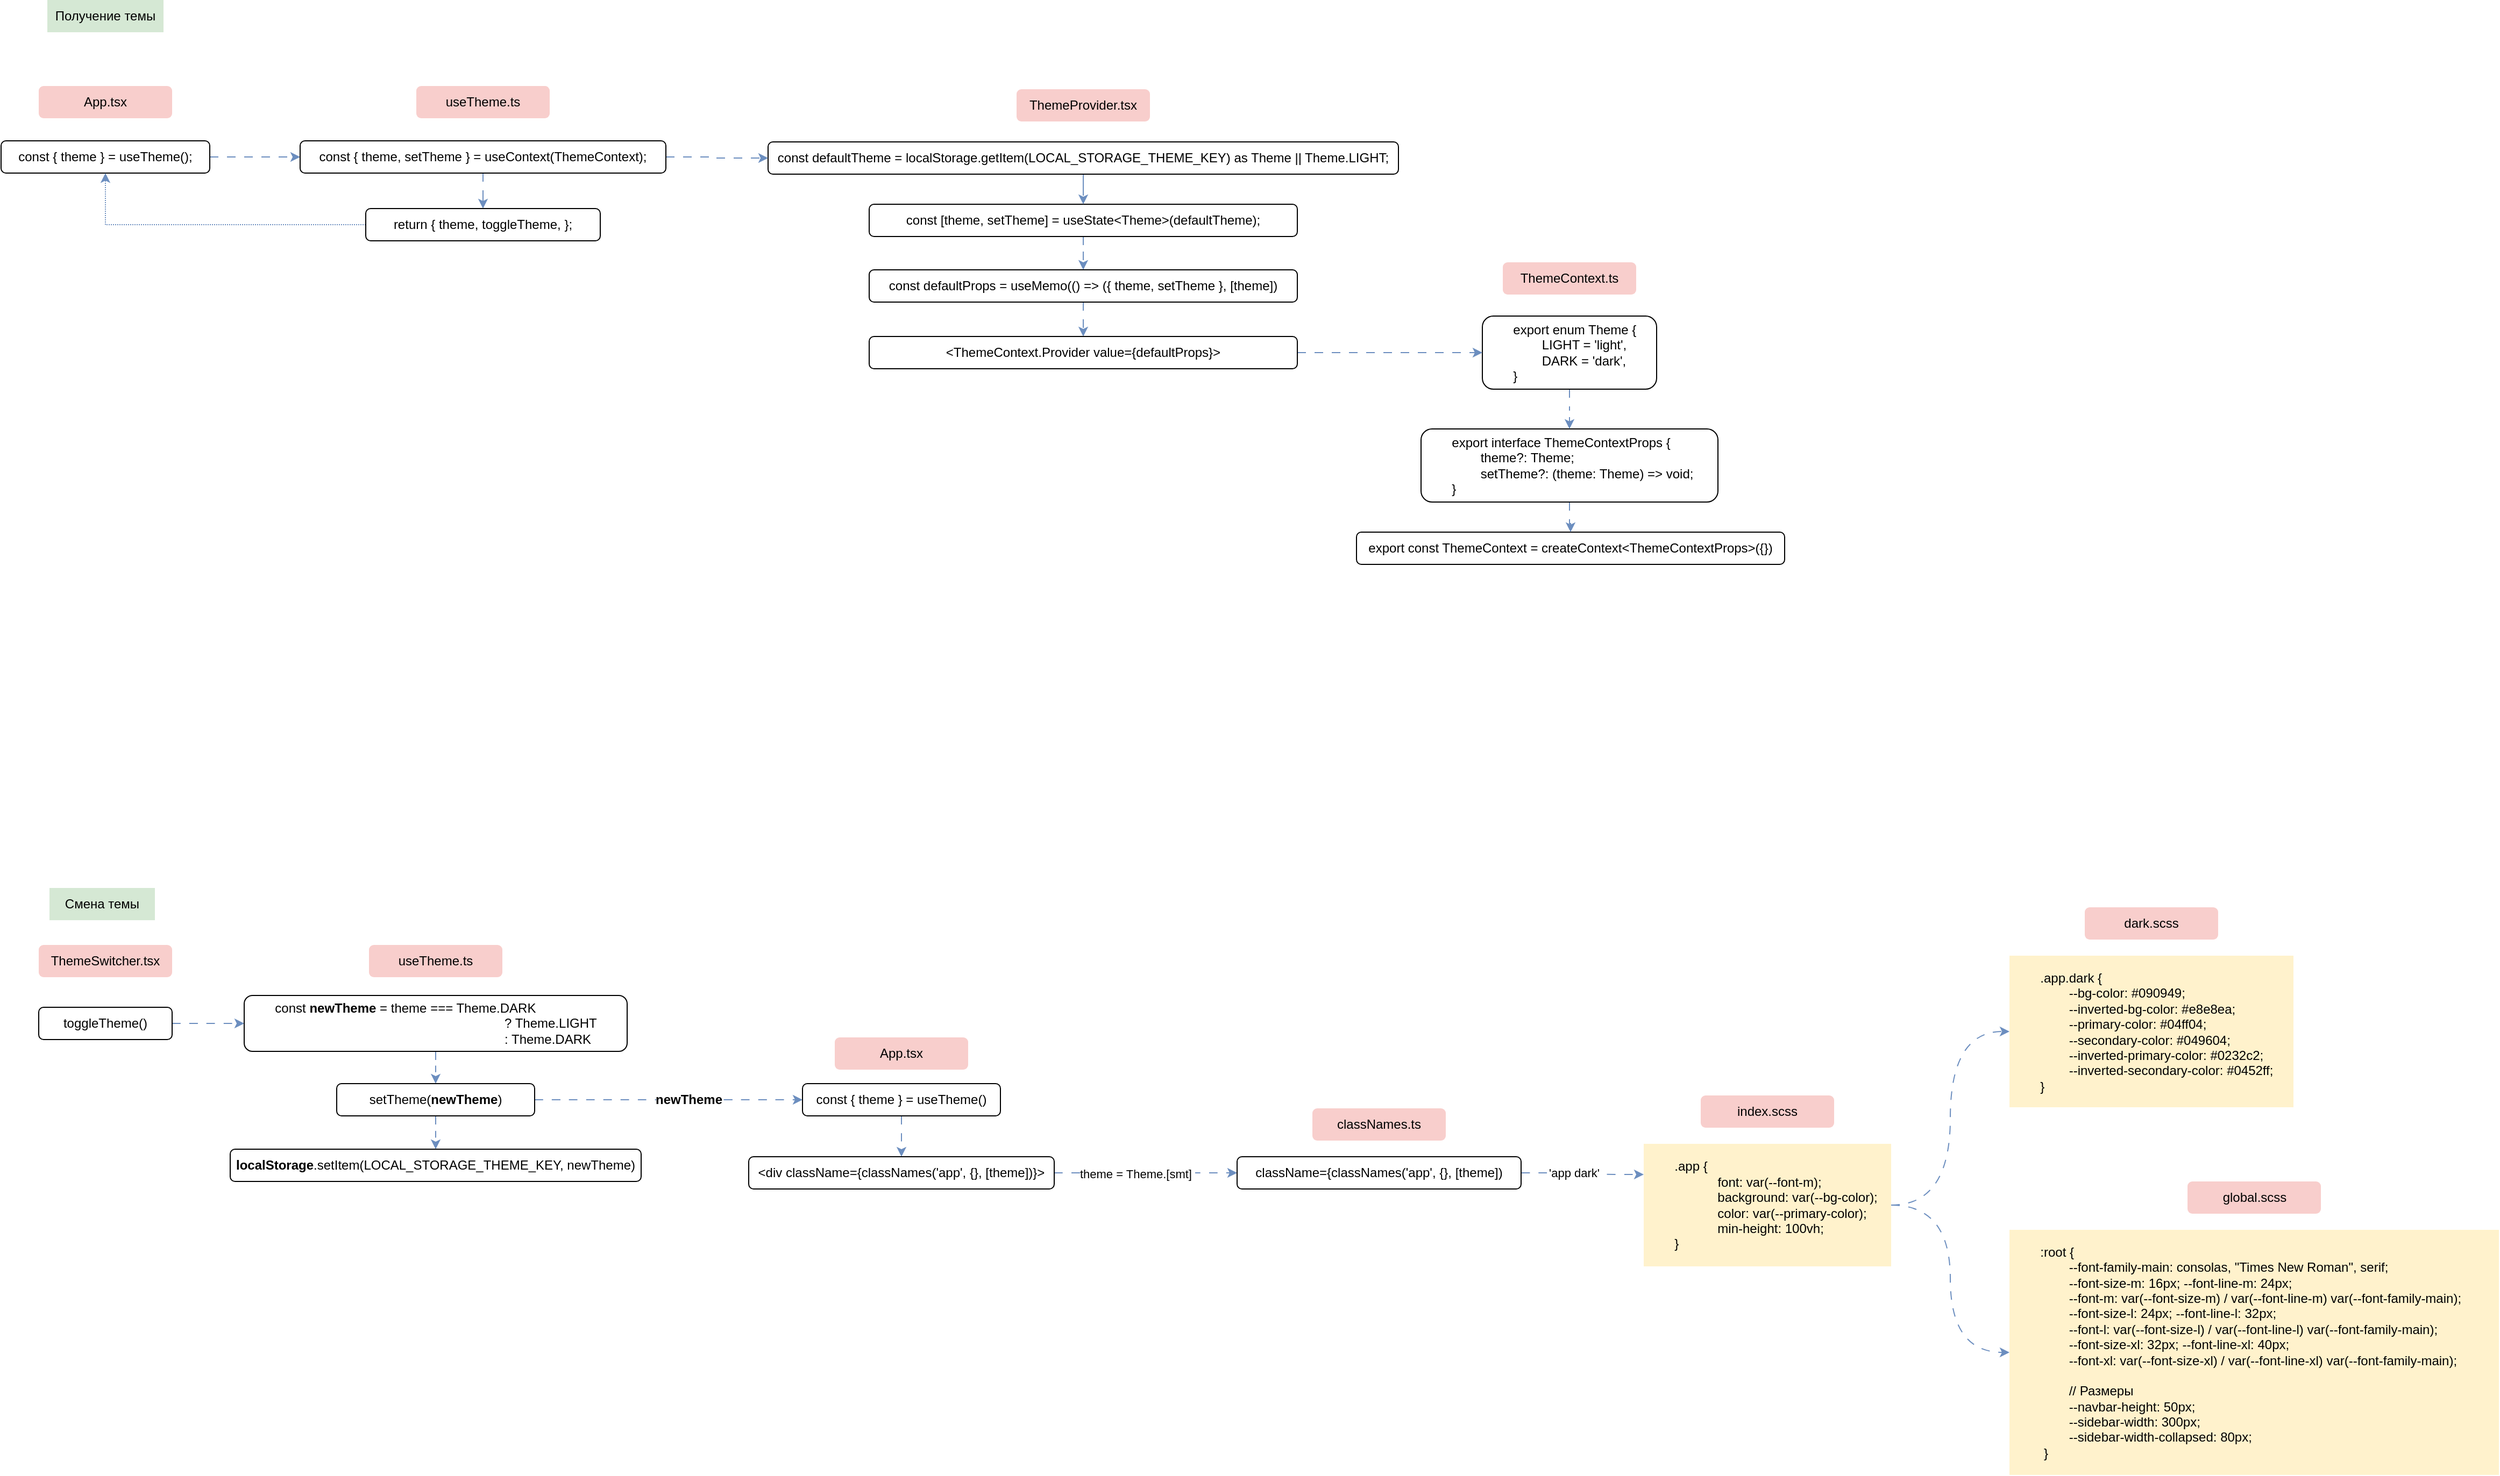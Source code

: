 <mxfile version="22.1.0" type="github" pages="2">
  <diagram name="Themes" id="SAb5eQocV6z7SgWIaTcl">
    <mxGraphModel dx="3268" dy="2310" grid="0" gridSize="10" guides="1" tooltips="1" connect="1" arrows="1" fold="1" page="0" pageScale="1" pageWidth="827" pageHeight="1169" math="0" shadow="0">
      <root>
        <mxCell id="0" />
        <mxCell id="1" parent="0" />
        <mxCell id="2iayjj1OqmgtFofdx8OK-1" value="ThemeSwitcher.tsx" style="text;html=1;strokeColor=none;fillColor=#f8cecc;align=center;verticalAlign=middle;whiteSpace=wrap;rounded=1;" parent="1" vertex="1">
          <mxGeometry x="13" y="423" width="124" height="30" as="geometry" />
        </mxCell>
        <mxCell id="2iayjj1OqmgtFofdx8OK-5" style="edgeStyle=orthogonalEdgeStyle;rounded=0;orthogonalLoop=1;jettySize=auto;html=1;entryX=0;entryY=0.5;entryDx=0;entryDy=0;curved=1;dashed=1;dashPattern=8 8;fillColor=#dae8fc;strokeColor=#6c8ebf;" parent="1" source="2iayjj1OqmgtFofdx8OK-2" target="2iayjj1OqmgtFofdx8OK-4" edge="1">
          <mxGeometry relative="1" as="geometry" />
        </mxCell>
        <mxCell id="2iayjj1OqmgtFofdx8OK-2" value="toggleTheme()" style="text;html=1;align=center;verticalAlign=middle;whiteSpace=wrap;rounded=1;strokeColor=default;" parent="1" vertex="1">
          <mxGeometry x="13" y="481" width="124" height="30" as="geometry" />
        </mxCell>
        <mxCell id="2iayjj1OqmgtFofdx8OK-3" value="useTheme.ts" style="text;html=1;strokeColor=none;fillColor=#f8cecc;align=center;verticalAlign=middle;whiteSpace=wrap;rounded=1;" parent="1" vertex="1">
          <mxGeometry x="320" y="423" width="124" height="30" as="geometry" />
        </mxCell>
        <mxCell id="2iayjj1OqmgtFofdx8OK-7" style="edgeStyle=orthogonalEdgeStyle;shape=connector;curved=1;rounded=0;orthogonalLoop=1;jettySize=auto;html=1;entryX=0.5;entryY=0;entryDx=0;entryDy=0;dashed=1;dashPattern=8 8;labelBackgroundColor=default;strokeColor=#6c8ebf;align=center;verticalAlign=middle;fontFamily=Helvetica;fontSize=11;fontColor=default;endArrow=classic;fillColor=#dae8fc;" parent="1" source="2iayjj1OqmgtFofdx8OK-4" target="2iayjj1OqmgtFofdx8OK-6" edge="1">
          <mxGeometry relative="1" as="geometry" />
        </mxCell>
        <mxCell id="2iayjj1OqmgtFofdx8OK-4" value="&lt;span style=&quot;white-space: pre;&quot;&gt;&#x9;&lt;/span&gt;const &lt;b&gt;newTheme&lt;/b&gt; = theme === Theme.DARK &lt;br&gt;&lt;span style=&quot;white-space: pre;&quot;&gt;&#x9;&lt;/span&gt;&lt;span style=&quot;white-space: pre;&quot;&gt;&#x9;&lt;/span&gt;&lt;span style=&quot;white-space: pre;&quot;&gt;&#x9;&lt;/span&gt;&lt;span style=&quot;white-space: pre;&quot;&gt;&#x9;&lt;/span&gt;&lt;span style=&quot;white-space: pre;&quot;&gt;&#x9;&lt;/span&gt;&lt;span style=&quot;white-space: pre;&quot;&gt;&#x9;&lt;/span&gt;&lt;span style=&quot;white-space: pre;&quot;&gt;&#x9;&lt;/span&gt;&lt;span style=&quot;white-space: pre;&quot;&gt;&#x9;&lt;span style=&quot;white-space: pre;&quot;&gt;&#x9;&lt;/span&gt;&lt;/span&gt;? Theme.LIGHT &lt;br&gt;&lt;span style=&quot;white-space: pre;&quot;&gt;&#x9;&lt;/span&gt;&lt;span style=&quot;white-space: pre;&quot;&gt;&#x9;&lt;/span&gt;&lt;span style=&quot;white-space: pre;&quot;&gt;&#x9;&lt;/span&gt;&lt;span style=&quot;white-space: pre;&quot;&gt;&#x9;&lt;/span&gt;&lt;span style=&quot;white-space: pre;&quot;&gt;&#x9;&lt;/span&gt;&lt;span style=&quot;white-space: pre;&quot;&gt;&#x9;&lt;/span&gt;&lt;span style=&quot;white-space: pre;&quot;&gt;&#x9;&lt;/span&gt;&lt;span style=&quot;white-space: pre;&quot;&gt;&#x9;&lt;/span&gt;&lt;span style=&quot;white-space: pre;&quot;&gt;&#x9;&lt;/span&gt;: Theme.DARK" style="text;html=1;align=left;verticalAlign=middle;whiteSpace=wrap;rounded=1;strokeColor=default;" parent="1" vertex="1">
          <mxGeometry x="204" y="470" width="356" height="52" as="geometry" />
        </mxCell>
        <mxCell id="2iayjj1OqmgtFofdx8OK-9" style="edgeStyle=orthogonalEdgeStyle;shape=connector;curved=1;rounded=0;orthogonalLoop=1;jettySize=auto;html=1;entryX=0.5;entryY=0;entryDx=0;entryDy=0;dashed=1;dashPattern=8 8;labelBackgroundColor=default;strokeColor=#6c8ebf;align=center;verticalAlign=middle;fontFamily=Helvetica;fontSize=11;fontColor=default;endArrow=classic;fillColor=#dae8fc;" parent="1" source="2iayjj1OqmgtFofdx8OK-6" target="2iayjj1OqmgtFofdx8OK-8" edge="1">
          <mxGeometry relative="1" as="geometry" />
        </mxCell>
        <mxCell id="2iayjj1OqmgtFofdx8OK-13" style="edgeStyle=orthogonalEdgeStyle;shape=connector;curved=1;rounded=0;orthogonalLoop=1;jettySize=auto;html=1;entryX=0;entryY=0.5;entryDx=0;entryDy=0;dashed=1;dashPattern=8 8;labelBackgroundColor=default;strokeColor=#6c8ebf;align=center;verticalAlign=middle;fontFamily=Helvetica;fontSize=11;fontColor=default;endArrow=classic;fillColor=#dae8fc;" parent="1" source="2iayjj1OqmgtFofdx8OK-6" target="2iayjj1OqmgtFofdx8OK-12" edge="1">
          <mxGeometry relative="1" as="geometry" />
        </mxCell>
        <mxCell id="2iayjj1OqmgtFofdx8OK-14" value="&lt;b style=&quot;border-color: var(--border-color); font-size: 12px;&quot;&gt;newTheme&lt;/b&gt;" style="edgeLabel;html=1;align=center;verticalAlign=middle;resizable=0;points=[];fontSize=11;fontFamily=Helvetica;fontColor=default;" parent="2iayjj1OqmgtFofdx8OK-13" vertex="1" connectable="0">
          <mxGeometry x="0.145" y="2" relative="1" as="geometry">
            <mxPoint y="2" as="offset" />
          </mxGeometry>
        </mxCell>
        <mxCell id="2iayjj1OqmgtFofdx8OK-6" value="setTheme(&lt;b&gt;newTheme&lt;/b&gt;)" style="text;html=1;align=center;verticalAlign=middle;whiteSpace=wrap;rounded=1;strokeColor=default;" parent="1" vertex="1">
          <mxGeometry x="290" y="552" width="184" height="30" as="geometry" />
        </mxCell>
        <mxCell id="2iayjj1OqmgtFofdx8OK-8" value="&lt;b&gt;localStorage&lt;/b&gt;.setItem(LOCAL_STORAGE_THEME_KEY, newTheme)" style="text;html=1;align=center;verticalAlign=middle;whiteSpace=wrap;rounded=1;strokeColor=default;" parent="1" vertex="1">
          <mxGeometry x="191" y="613" width="382" height="30" as="geometry" />
        </mxCell>
        <mxCell id="2iayjj1OqmgtFofdx8OK-10" value="Смена темы" style="text;html=1;strokeColor=none;fillColor=#d5e8d4;align=center;verticalAlign=middle;whiteSpace=wrap;rounded=0;" parent="1" vertex="1">
          <mxGeometry x="23" y="370" width="98" height="30" as="geometry" />
        </mxCell>
        <mxCell id="2iayjj1OqmgtFofdx8OK-11" value="App.tsx" style="text;html=1;strokeColor=none;fillColor=#f8cecc;align=center;verticalAlign=middle;whiteSpace=wrap;rounded=1;" parent="1" vertex="1">
          <mxGeometry x="753" y="509" width="124" height="30" as="geometry" />
        </mxCell>
        <mxCell id="2iayjj1OqmgtFofdx8OK-16" style="edgeStyle=orthogonalEdgeStyle;shape=connector;curved=1;rounded=0;orthogonalLoop=1;jettySize=auto;html=1;entryX=0.5;entryY=0;entryDx=0;entryDy=0;dashed=1;dashPattern=8 8;labelBackgroundColor=default;strokeColor=#6c8ebf;align=center;verticalAlign=middle;fontFamily=Helvetica;fontSize=11;fontColor=default;endArrow=classic;fillColor=#dae8fc;" parent="1" source="2iayjj1OqmgtFofdx8OK-12" target="2iayjj1OqmgtFofdx8OK-15" edge="1">
          <mxGeometry relative="1" as="geometry" />
        </mxCell>
        <mxCell id="2iayjj1OqmgtFofdx8OK-12" value="const { theme } = useTheme()" style="text;html=1;align=center;verticalAlign=middle;whiteSpace=wrap;rounded=1;strokeColor=default;" parent="1" vertex="1">
          <mxGeometry x="723" y="552" width="184" height="30" as="geometry" />
        </mxCell>
        <mxCell id="2iayjj1OqmgtFofdx8OK-19" style="edgeStyle=orthogonalEdgeStyle;shape=connector;curved=1;rounded=0;orthogonalLoop=1;jettySize=auto;html=1;entryX=0;entryY=0.5;entryDx=0;entryDy=0;dashed=1;dashPattern=8 8;labelBackgroundColor=default;strokeColor=#6c8ebf;align=center;verticalAlign=middle;fontFamily=Helvetica;fontSize=11;fontColor=default;endArrow=classic;fillColor=#dae8fc;" parent="1" source="2iayjj1OqmgtFofdx8OK-15" target="2iayjj1OqmgtFofdx8OK-18" edge="1">
          <mxGeometry relative="1" as="geometry" />
        </mxCell>
        <mxCell id="2iayjj1OqmgtFofdx8OK-20" value="theme = Theme.[smt]&amp;nbsp;" style="edgeLabel;html=1;align=center;verticalAlign=middle;resizable=0;points=[];fontSize=11;fontFamily=Helvetica;fontColor=default;" parent="2iayjj1OqmgtFofdx8OK-19" vertex="1" connectable="0">
          <mxGeometry x="-0.097" y="-1" relative="1" as="geometry">
            <mxPoint as="offset" />
          </mxGeometry>
        </mxCell>
        <mxCell id="2iayjj1OqmgtFofdx8OK-15" value="&amp;lt;div className={classNames(&#39;app&#39;, {}, [theme])}&amp;gt;" style="text;html=1;align=center;verticalAlign=middle;whiteSpace=wrap;rounded=1;strokeColor=default;" parent="1" vertex="1">
          <mxGeometry x="673" y="620" width="284" height="30" as="geometry" />
        </mxCell>
        <mxCell id="2iayjj1OqmgtFofdx8OK-17" value="classNames.ts" style="text;html=1;strokeColor=none;fillColor=#f8cecc;align=center;verticalAlign=middle;whiteSpace=wrap;rounded=1;" parent="1" vertex="1">
          <mxGeometry x="1197" y="575" width="124" height="30" as="geometry" />
        </mxCell>
        <mxCell id="2iayjj1OqmgtFofdx8OK-32" style="edgeStyle=orthogonalEdgeStyle;shape=connector;curved=1;rounded=0;orthogonalLoop=1;jettySize=auto;html=1;entryX=0;entryY=0.25;entryDx=0;entryDy=0;dashed=1;dashPattern=8 8;labelBackgroundColor=default;strokeColor=#6c8ebf;align=center;verticalAlign=middle;fontFamily=Helvetica;fontSize=11;fontColor=default;endArrow=classic;fillColor=#dae8fc;" parent="1" source="2iayjj1OqmgtFofdx8OK-18" target="2iayjj1OqmgtFofdx8OK-31" edge="1">
          <mxGeometry relative="1" as="geometry" />
        </mxCell>
        <mxCell id="2iayjj1OqmgtFofdx8OK-33" value="&#39;app dark&#39;" style="edgeLabel;html=1;align=center;verticalAlign=middle;resizable=0;points=[];fontSize=11;fontFamily=Helvetica;fontColor=default;" parent="2iayjj1OqmgtFofdx8OK-32" vertex="1" connectable="0">
          <mxGeometry x="-0.441" relative="1" as="geometry">
            <mxPoint x="16" as="offset" />
          </mxGeometry>
        </mxCell>
        <mxCell id="2iayjj1OqmgtFofdx8OK-18" value="className={classNames(&#39;app&#39;, {}, [theme])" style="text;html=1;align=center;verticalAlign=middle;whiteSpace=wrap;rounded=1;strokeColor=default;" parent="1" vertex="1">
          <mxGeometry x="1127" y="620" width="264" height="30" as="geometry" />
        </mxCell>
        <mxCell id="2iayjj1OqmgtFofdx8OK-24" value="dark.scss" style="text;html=1;strokeColor=none;fillColor=#f8cecc;align=center;verticalAlign=middle;whiteSpace=wrap;rounded=1;" parent="1" vertex="1">
          <mxGeometry x="1915" y="388" width="124" height="30" as="geometry" />
        </mxCell>
        <mxCell id="2iayjj1OqmgtFofdx8OK-25" value="&lt;span style=&quot;white-space: pre;&quot;&gt;&#x9;&lt;/span&gt;.app.dark { &lt;br&gt;&lt;span style=&quot;white-space: pre;&quot;&gt;&#x9;&lt;/span&gt;&lt;span style=&quot;white-space: pre;&quot;&gt;&#x9;&lt;/span&gt;--bg-color: #090949; &lt;br&gt;&lt;span style=&quot;white-space: pre;&quot;&gt;&#x9;&lt;/span&gt;&lt;span style=&quot;white-space: pre;&quot;&gt;&#x9;&lt;/span&gt;--inverted-bg-color: #e8e8ea; &lt;br&gt;&lt;span style=&quot;white-space: pre;&quot;&gt;&#x9;&lt;/span&gt;&lt;span style=&quot;white-space: pre;&quot;&gt;&#x9;&lt;/span&gt;--primary-color: #04ff04; &lt;br&gt;&lt;span style=&quot;white-space: pre;&quot;&gt;&#x9;&lt;/span&gt;&lt;span style=&quot;white-space: pre;&quot;&gt;&#x9;&lt;/span&gt;--secondary-color: #049604; &lt;br&gt;&lt;span style=&quot;white-space: pre;&quot;&gt;&#x9;&lt;/span&gt;&lt;span style=&quot;white-space: pre;&quot;&gt;&#x9;&lt;/span&gt;--inverted-primary-color: #0232c2; &lt;br&gt;&lt;span style=&quot;white-space: pre;&quot;&gt;&#x9;&lt;/span&gt;&lt;span style=&quot;white-space: pre;&quot;&gt;&#x9;&lt;/span&gt;--inverted-secondary-color: #0452ff; &lt;br&gt;&lt;span style=&quot;white-space: pre;&quot;&gt;&#x9;&lt;/span&gt;}" style="text;html=1;strokeColor=none;fillColor=#fff2cc;align=left;verticalAlign=middle;whiteSpace=wrap;rounded=0;" parent="1" vertex="1">
          <mxGeometry x="1845" y="433" width="264" height="141" as="geometry" />
        </mxCell>
        <mxCell id="2iayjj1OqmgtFofdx8OK-29" value="index.scss" style="text;html=1;strokeColor=none;fillColor=#f8cecc;align=center;verticalAlign=middle;whiteSpace=wrap;rounded=1;" parent="1" vertex="1">
          <mxGeometry x="1558" y="563" width="124" height="30" as="geometry" />
        </mxCell>
        <mxCell id="2iayjj1OqmgtFofdx8OK-34" style="edgeStyle=orthogonalEdgeStyle;shape=connector;curved=1;rounded=0;orthogonalLoop=1;jettySize=auto;html=1;entryX=0;entryY=0.5;entryDx=0;entryDy=0;dashed=1;dashPattern=8 8;labelBackgroundColor=default;strokeColor=#6c8ebf;align=center;verticalAlign=middle;fontFamily=Helvetica;fontSize=11;fontColor=default;endArrow=classic;fillColor=#dae8fc;" parent="1" source="2iayjj1OqmgtFofdx8OK-31" target="2iayjj1OqmgtFofdx8OK-25" edge="1">
          <mxGeometry relative="1" as="geometry" />
        </mxCell>
        <mxCell id="2iayjj1OqmgtFofdx8OK-37" style="edgeStyle=orthogonalEdgeStyle;shape=connector;curved=1;rounded=0;orthogonalLoop=1;jettySize=auto;html=1;entryX=0;entryY=0.5;entryDx=0;entryDy=0;dashed=1;dashPattern=8 8;labelBackgroundColor=default;strokeColor=#6c8ebf;align=center;verticalAlign=middle;fontFamily=Helvetica;fontSize=11;fontColor=default;endArrow=classic;fillColor=#dae8fc;" parent="1" source="2iayjj1OqmgtFofdx8OK-31" target="2iayjj1OqmgtFofdx8OK-35" edge="1">
          <mxGeometry relative="1" as="geometry" />
        </mxCell>
        <mxCell id="2iayjj1OqmgtFofdx8OK-31" value="&lt;span style=&quot;white-space: pre;&quot;&gt;&#x9;&lt;/span&gt;.app { &lt;br&gt;&lt;blockquote style=&quot;margin: 0 0 0 40px; border: none; padding: 0px;&quot;&gt;&lt;span style=&quot;&quot;&gt;&lt;span style=&quot;white-space: pre;&quot;&gt;&amp;nbsp;&amp;nbsp;&amp;nbsp;&amp;nbsp;&lt;/span&gt;&lt;/span&gt;&lt;span style=&quot;&quot;&gt;&lt;span style=&quot;white-space: pre;&quot;&gt;&amp;nbsp;&amp;nbsp;&amp;nbsp;&amp;nbsp;&lt;/span&gt;&lt;/span&gt;font: var(--font-m);&lt;br&gt; &lt;span style=&quot;white-space: pre;&quot;&gt;&#x9;&lt;/span&gt;background: var(--bg-color);&lt;br&gt; &lt;span style=&quot;white-space: pre;&quot;&gt;&#x9;&lt;/span&gt;color: var(--primary-color);&lt;br&gt; &lt;span style=&quot;white-space: pre;&quot;&gt;&#x9;&lt;/span&gt;min-height: 100vh;&lt;/blockquote&gt;&lt;span style=&quot;white-space: pre;&quot;&gt;&#x9;&lt;/span&gt;}" style="text;html=1;strokeColor=none;fillColor=#fff2cc;align=left;verticalAlign=middle;whiteSpace=wrap;rounded=0;" parent="1" vertex="1">
          <mxGeometry x="1505" y="608" width="230" height="114" as="geometry" />
        </mxCell>
        <mxCell id="2iayjj1OqmgtFofdx8OK-35" value="&lt;span style=&quot;white-space: pre;&quot;&gt;&#x9;&lt;/span&gt;:root { &lt;br&gt;&lt;span style=&quot;white-space: pre;&quot;&gt;&#x9;&lt;/span&gt;&lt;span style=&quot;white-space: pre;&quot;&gt;&#x9;&lt;/span&gt;--font-family-main: consolas, &quot;Times New Roman&quot;, serif; &lt;br&gt;&lt;span style=&quot;white-space: pre;&quot;&gt;&#x9;&lt;/span&gt;&lt;span style=&quot;white-space: pre;&quot;&gt;&#x9;&lt;/span&gt;--font-size-m: 16px; --font-line-m: 24px; &lt;br&gt;&lt;span style=&quot;white-space: pre;&quot;&gt;&#x9;&lt;/span&gt;&lt;span style=&quot;white-space: pre;&quot;&gt;&#x9;&lt;/span&gt;--font-m: var(--font-size-m) / var(--font-line-m) var(--font-family-main); &lt;br&gt;&lt;span style=&quot;white-space: pre;&quot;&gt;&#x9;&lt;/span&gt;&lt;span style=&quot;white-space: pre;&quot;&gt;&#x9;&lt;/span&gt;--font-size-l: 24px; --font-line-l: 32px; &lt;br&gt;&lt;span style=&quot;white-space: pre;&quot;&gt;&#x9;&lt;/span&gt;&lt;span style=&quot;white-space: pre;&quot;&gt;&#x9;&lt;/span&gt;--font-l: var(--font-size-l) / var(--font-line-l) var(--font-family-main); &lt;br&gt;&lt;span style=&quot;white-space: pre;&quot;&gt;&#x9;&lt;/span&gt;&lt;span style=&quot;white-space: pre;&quot;&gt;&#x9;&lt;/span&gt;--font-size-xl: 32px; --font-line-xl: 40px; &lt;br&gt;&lt;span style=&quot;white-space: pre;&quot;&gt;&#x9;&lt;/span&gt;&lt;span style=&quot;white-space: pre;&quot;&gt;&#x9;&lt;/span&gt;--font-xl: var(--font-size-xl) / var(--font-line-xl) var(--font-family-main); &lt;br&gt;&lt;br&gt;&lt;span style=&quot;white-space: pre;&quot;&gt;&#x9;&lt;/span&gt;&lt;span style=&quot;white-space: pre;&quot;&gt;&#x9;&lt;/span&gt;// Размеры &lt;br&gt;&lt;span style=&quot;white-space: pre;&quot;&gt;&#x9;&lt;/span&gt;&lt;span style=&quot;white-space: pre;&quot;&gt;&#x9;&lt;/span&gt;--navbar-height: 50px; &lt;br&gt;&lt;span style=&quot;white-space: pre;&quot;&gt;&#x9;&lt;/span&gt;&lt;span style=&quot;white-space: pre;&quot;&gt;&#x9;&lt;/span&gt;--sidebar-width: 300px; &lt;br&gt;&lt;span style=&quot;white-space: pre;&quot;&gt;&#x9;&lt;/span&gt;&lt;span style=&quot;white-space: pre;&quot;&gt;&#x9;&lt;/span&gt;--sidebar-width-collapsed: 80px;&lt;br&gt;&lt;span style=&quot;white-space: pre;&quot;&gt;&#x9;&lt;/span&gt;&amp;nbsp;}" style="text;html=1;strokeColor=none;fillColor=#fff2cc;align=left;verticalAlign=middle;whiteSpace=wrap;rounded=0;" parent="1" vertex="1">
          <mxGeometry x="1845" y="688" width="455" height="228" as="geometry" />
        </mxCell>
        <mxCell id="2iayjj1OqmgtFofdx8OK-36" value="global.scss" style="text;html=1;strokeColor=none;fillColor=#f8cecc;align=center;verticalAlign=middle;whiteSpace=wrap;rounded=1;" parent="1" vertex="1">
          <mxGeometry x="2010.5" y="643" width="124" height="30" as="geometry" />
        </mxCell>
        <mxCell id="2iayjj1OqmgtFofdx8OK-38" value="Получение темы" style="text;html=1;strokeColor=none;fillColor=#d5e8d4;align=center;verticalAlign=middle;whiteSpace=wrap;rounded=0;" parent="1" vertex="1">
          <mxGeometry x="21" y="-456" width="108" height="30" as="geometry" />
        </mxCell>
        <mxCell id="cvOysCxhI57CH793qs8D-2" value="ThemeContext.ts" style="text;html=1;strokeColor=none;fillColor=#f8cecc;align=center;verticalAlign=middle;whiteSpace=wrap;rounded=1;" parent="1" vertex="1">
          <mxGeometry x="1374" y="-212" width="124" height="30" as="geometry" />
        </mxCell>
        <mxCell id="cvOysCxhI57CH793qs8D-5" value="export const ThemeContext = createContext&amp;lt;ThemeContextProps&amp;gt;({})" style="text;html=1;align=center;verticalAlign=middle;whiteSpace=wrap;rounded=1;strokeColor=default;" parent="1" vertex="1">
          <mxGeometry x="1238" y="39" width="398" height="30" as="geometry" />
        </mxCell>
        <mxCell id="cvOysCxhI57CH793qs8D-9" style="edgeStyle=orthogonalEdgeStyle;shape=connector;rounded=0;orthogonalLoop=1;jettySize=auto;html=1;entryX=0.5;entryY=0;entryDx=0;entryDy=0;dashed=1;dashPattern=8 8;labelBackgroundColor=default;strokeColor=#6c8ebf;align=center;verticalAlign=middle;fontFamily=Helvetica;fontSize=11;fontColor=default;endArrow=classic;fillColor=#dae8fc;" parent="1" source="cvOysCxhI57CH793qs8D-6" target="cvOysCxhI57CH793qs8D-5" edge="1">
          <mxGeometry relative="1" as="geometry" />
        </mxCell>
        <mxCell id="cvOysCxhI57CH793qs8D-6" value="&lt;span style=&quot;white-space: pre;&quot;&gt;&#x9;&lt;/span&gt;export interface ThemeContextProps { &lt;br&gt;&lt;span style=&quot;white-space: pre;&quot;&gt;&#x9;&lt;span style=&quot;white-space: pre;&quot;&gt;&#x9;&lt;/span&gt;&lt;/span&gt;theme?: Theme; &lt;br&gt;&lt;span style=&quot;white-space: pre;&quot;&gt;&#x9;&lt;/span&gt;&lt;span style=&quot;white-space: pre;&quot;&gt;&#x9;&lt;/span&gt;setTheme?: (theme: Theme) =&amp;gt; void; &lt;br&gt;&lt;span style=&quot;white-space: pre;&quot;&gt;&#x9;&lt;/span&gt;}" style="text;html=1;align=left;verticalAlign=middle;whiteSpace=wrap;rounded=1;strokeColor=default;" parent="1" vertex="1">
          <mxGeometry x="1298" y="-57" width="276" height="68" as="geometry" />
        </mxCell>
        <mxCell id="cvOysCxhI57CH793qs8D-8" style="edgeStyle=orthogonalEdgeStyle;rounded=0;orthogonalLoop=1;jettySize=auto;html=1;entryX=0.5;entryY=0;entryDx=0;entryDy=0;fillColor=#dae8fc;strokeColor=#6c8ebf;dashed=1;dashPattern=8 8;" parent="1" source="cvOysCxhI57CH793qs8D-7" target="cvOysCxhI57CH793qs8D-6" edge="1">
          <mxGeometry relative="1" as="geometry" />
        </mxCell>
        <mxCell id="cvOysCxhI57CH793qs8D-7" value="&lt;span style=&quot;white-space: pre;&quot;&gt;&#x9;&lt;/span&gt;export enum Theme { &lt;br&gt;&lt;span style=&quot;white-space: pre;&quot;&gt;&#x9;&lt;/span&gt;&lt;span style=&quot;white-space: pre;&quot;&gt;&#x9;&lt;/span&gt;LIGHT = &#39;light&#39;, &lt;br&gt;&lt;span style=&quot;white-space: pre;&quot;&gt;&#x9;&lt;/span&gt;&lt;span style=&quot;white-space: pre;&quot;&gt;&#x9;&lt;/span&gt;DARK = &#39;dark&#39;, &lt;br&gt;&lt;span style=&quot;white-space: pre;&quot;&gt;&#x9;&lt;/span&gt;}" style="text;html=1;align=left;verticalAlign=middle;whiteSpace=wrap;rounded=1;strokeColor=default;" parent="1" vertex="1">
          <mxGeometry x="1355" y="-162" width="162" height="68" as="geometry" />
        </mxCell>
        <mxCell id="cvOysCxhI57CH793qs8D-11" value="ThemeProvider.tsx" style="text;html=1;strokeColor=none;fillColor=#f8cecc;align=center;verticalAlign=middle;whiteSpace=wrap;rounded=1;" parent="1" vertex="1">
          <mxGeometry x="922" y="-373" width="124" height="30" as="geometry" />
        </mxCell>
        <mxCell id="cvOysCxhI57CH793qs8D-17" style="edgeStyle=orthogonalEdgeStyle;shape=connector;rounded=0;orthogonalLoop=1;jettySize=auto;html=1;entryX=0.5;entryY=0;entryDx=0;entryDy=0;dashed=1;dashPattern=8 8;labelBackgroundColor=default;strokeColor=#6c8ebf;align=center;verticalAlign=middle;fontFamily=Helvetica;fontSize=11;fontColor=default;endArrow=classic;fillColor=#dae8fc;" parent="1" source="cvOysCxhI57CH793qs8D-12" target="cvOysCxhI57CH793qs8D-16" edge="1">
          <mxGeometry relative="1" as="geometry" />
        </mxCell>
        <mxCell id="cvOysCxhI57CH793qs8D-12" value="const [theme, setTheme] = useState&amp;lt;Theme&amp;gt;(defaultTheme);" style="text;html=1;align=center;verticalAlign=middle;whiteSpace=wrap;rounded=1;strokeColor=default;" parent="1" vertex="1">
          <mxGeometry x="785" y="-266" width="398" height="30" as="geometry" />
        </mxCell>
        <mxCell id="cvOysCxhI57CH793qs8D-15" style="edgeStyle=orthogonalEdgeStyle;shape=connector;rounded=0;orthogonalLoop=1;jettySize=auto;html=1;entryX=0.5;entryY=0;entryDx=0;entryDy=0;dashed=1;dashPattern=8 8;labelBackgroundColor=default;strokeColor=#6c8ebf;align=center;verticalAlign=middle;fontFamily=Helvetica;fontSize=11;fontColor=default;endArrow=classic;fillColor=#dae8fc;" parent="1" source="cvOysCxhI57CH793qs8D-13" target="cvOysCxhI57CH793qs8D-12" edge="1">
          <mxGeometry relative="1" as="geometry" />
        </mxCell>
        <mxCell id="cvOysCxhI57CH793qs8D-13" value="const defaultTheme = localStorage.getItem(LOCAL_STORAGE_THEME_KEY) as Theme || Theme.LIGHT;" style="text;html=1;align=center;verticalAlign=middle;whiteSpace=wrap;rounded=1;strokeColor=default;" parent="1" vertex="1">
          <mxGeometry x="691" y="-324" width="586" height="30" as="geometry" />
        </mxCell>
        <mxCell id="cvOysCxhI57CH793qs8D-19" style="edgeStyle=orthogonalEdgeStyle;shape=connector;rounded=0;orthogonalLoop=1;jettySize=auto;html=1;entryX=0.5;entryY=0;entryDx=0;entryDy=0;dashed=1;dashPattern=8 8;labelBackgroundColor=default;strokeColor=#6c8ebf;align=center;verticalAlign=middle;fontFamily=Helvetica;fontSize=11;fontColor=default;endArrow=classic;fillColor=#dae8fc;" parent="1" source="cvOysCxhI57CH793qs8D-16" target="cvOysCxhI57CH793qs8D-18" edge="1">
          <mxGeometry relative="1" as="geometry" />
        </mxCell>
        <mxCell id="cvOysCxhI57CH793qs8D-16" value="const defaultProps = useMemo(() =&amp;gt; ({ theme,&amp;nbsp;setTheme&amp;nbsp;&lt;span style=&quot;background-color: initial;&quot;&gt;}, [theme])&lt;/span&gt;" style="text;html=1;align=center;verticalAlign=middle;whiteSpace=wrap;rounded=1;strokeColor=default;" parent="1" vertex="1">
          <mxGeometry x="785" y="-205" width="398" height="30" as="geometry" />
        </mxCell>
        <mxCell id="cvOysCxhI57CH793qs8D-20" style="edgeStyle=orthogonalEdgeStyle;shape=connector;rounded=0;orthogonalLoop=1;jettySize=auto;html=1;entryX=0;entryY=0.5;entryDx=0;entryDy=0;dashed=1;dashPattern=8 8;labelBackgroundColor=default;strokeColor=#6c8ebf;align=center;verticalAlign=middle;fontFamily=Helvetica;fontSize=11;fontColor=default;endArrow=classic;fillColor=#dae8fc;" parent="1" source="cvOysCxhI57CH793qs8D-18" target="cvOysCxhI57CH793qs8D-7" edge="1">
          <mxGeometry relative="1" as="geometry" />
        </mxCell>
        <mxCell id="cvOysCxhI57CH793qs8D-18" value="&amp;lt;ThemeContext.Provider value={defaultProps}&amp;gt;" style="text;html=1;align=center;verticalAlign=middle;whiteSpace=wrap;rounded=1;strokeColor=default;" parent="1" vertex="1">
          <mxGeometry x="785" y="-143" width="398" height="30" as="geometry" />
        </mxCell>
        <mxCell id="cvOysCxhI57CH793qs8D-21" value="App.tsx" style="text;html=1;strokeColor=none;fillColor=#f8cecc;align=center;verticalAlign=middle;whiteSpace=wrap;rounded=1;" parent="1" vertex="1">
          <mxGeometry x="13" y="-376" width="124" height="30" as="geometry" />
        </mxCell>
        <mxCell id="cvOysCxhI57CH793qs8D-30" style="edgeStyle=orthogonalEdgeStyle;shape=connector;rounded=0;orthogonalLoop=1;jettySize=auto;html=1;entryX=0;entryY=0.5;entryDx=0;entryDy=0;dashed=1;dashPattern=8 8;labelBackgroundColor=default;strokeColor=#6c8ebf;align=center;verticalAlign=middle;fontFamily=Helvetica;fontSize=11;fontColor=default;endArrow=classic;fillColor=#dae8fc;" parent="1" source="cvOysCxhI57CH793qs8D-22" target="cvOysCxhI57CH793qs8D-29" edge="1">
          <mxGeometry relative="1" as="geometry" />
        </mxCell>
        <mxCell id="cvOysCxhI57CH793qs8D-22" value="const { theme } = useTheme();" style="text;html=1;align=center;verticalAlign=middle;whiteSpace=wrap;rounded=1;strokeColor=default;" parent="1" vertex="1">
          <mxGeometry x="-22" y="-325" width="194" height="30" as="geometry" />
        </mxCell>
        <mxCell id="cvOysCxhI57CH793qs8D-23" value="useTheme.ts" style="text;html=1;strokeColor=none;fillColor=#f8cecc;align=center;verticalAlign=middle;whiteSpace=wrap;rounded=1;" parent="1" vertex="1">
          <mxGeometry x="364" y="-376" width="124" height="30" as="geometry" />
        </mxCell>
        <mxCell id="cvOysCxhI57CH793qs8D-32" style="edgeStyle=orthogonalEdgeStyle;shape=connector;rounded=0;orthogonalLoop=1;jettySize=auto;html=1;entryX=0.5;entryY=0;entryDx=0;entryDy=0;dashed=1;dashPattern=8 8;labelBackgroundColor=default;strokeColor=#6c8ebf;align=center;verticalAlign=middle;fontFamily=Helvetica;fontSize=11;fontColor=default;endArrow=classic;fillColor=#dae8fc;" parent="1" source="cvOysCxhI57CH793qs8D-29" target="cvOysCxhI57CH793qs8D-31" edge="1">
          <mxGeometry relative="1" as="geometry" />
        </mxCell>
        <mxCell id="cvOysCxhI57CH793qs8D-34" style="edgeStyle=orthogonalEdgeStyle;shape=connector;rounded=0;orthogonalLoop=1;jettySize=auto;html=1;entryX=0;entryY=0.5;entryDx=0;entryDy=0;dashed=1;dashPattern=8 8;labelBackgroundColor=default;strokeColor=#6c8ebf;align=center;verticalAlign=middle;fontFamily=Helvetica;fontSize=11;fontColor=default;endArrow=classic;fillColor=#dae8fc;" parent="1" source="cvOysCxhI57CH793qs8D-29" target="cvOysCxhI57CH793qs8D-13" edge="1">
          <mxGeometry relative="1" as="geometry" />
        </mxCell>
        <mxCell id="cvOysCxhI57CH793qs8D-29" value="const { theme, setTheme } = useContext(ThemeContext);" style="text;html=1;align=center;verticalAlign=middle;whiteSpace=wrap;rounded=1;strokeColor=default;" parent="1" vertex="1">
          <mxGeometry x="256" y="-325" width="340" height="30" as="geometry" />
        </mxCell>
        <mxCell id="cvOysCxhI57CH793qs8D-33" style="edgeStyle=orthogonalEdgeStyle;shape=connector;rounded=0;orthogonalLoop=1;jettySize=auto;html=1;entryX=0.5;entryY=1;entryDx=0;entryDy=0;dashed=1;dashPattern=1 1;labelBackgroundColor=default;strokeColor=#6c8ebf;align=center;verticalAlign=middle;fontFamily=Helvetica;fontSize=11;fontColor=default;endArrow=classic;fillColor=#dae8fc;" parent="1" source="cvOysCxhI57CH793qs8D-31" target="cvOysCxhI57CH793qs8D-22" edge="1">
          <mxGeometry relative="1" as="geometry" />
        </mxCell>
        <mxCell id="cvOysCxhI57CH793qs8D-31" value="return { theme, toggleTheme, };" style="text;html=1;align=center;verticalAlign=middle;whiteSpace=wrap;rounded=1;strokeColor=default;" parent="1" vertex="1">
          <mxGeometry x="317" y="-262" width="218" height="30" as="geometry" />
        </mxCell>
      </root>
    </mxGraphModel>
  </diagram>
  <diagram id="Jh07duGecE-oMZQGJs3j" name="Redux-toolkit">
    <mxGraphModel dx="1434" dy="755" grid="0" gridSize="10" guides="1" tooltips="1" connect="1" arrows="1" fold="1" page="0" pageScale="1" pageWidth="827" pageHeight="1169" math="0" shadow="0">
      <root>
        <mxCell id="0" />
        <mxCell id="1" parent="0" />
      </root>
    </mxGraphModel>
  </diagram>
</mxfile>
